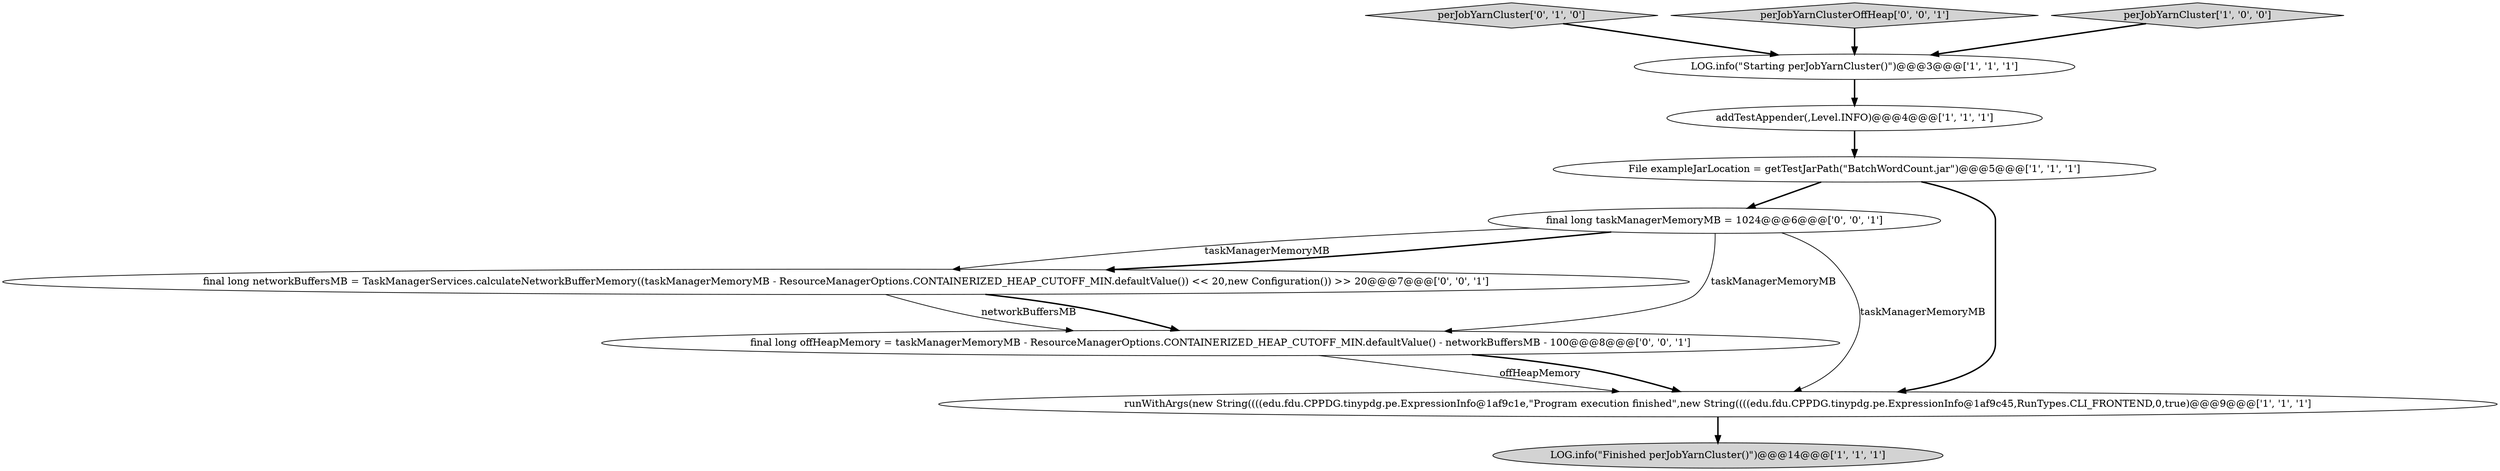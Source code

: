 digraph {
2 [style = filled, label = "addTestAppender(,Level.INFO)@@@4@@@['1', '1', '1']", fillcolor = white, shape = ellipse image = "AAA0AAABBB1BBB"];
6 [style = filled, label = "perJobYarnCluster['0', '1', '0']", fillcolor = lightgray, shape = diamond image = "AAA0AAABBB2BBB"];
8 [style = filled, label = "final long networkBuffersMB = TaskManagerServices.calculateNetworkBufferMemory((taskManagerMemoryMB - ResourceManagerOptions.CONTAINERIZED_HEAP_CUTOFF_MIN.defaultValue()) << 20,new Configuration()) >> 20@@@7@@@['0', '0', '1']", fillcolor = white, shape = ellipse image = "AAA0AAABBB3BBB"];
3 [style = filled, label = "LOG.info(\"Starting perJobYarnCluster()\")@@@3@@@['1', '1', '1']", fillcolor = white, shape = ellipse image = "AAA0AAABBB1BBB"];
7 [style = filled, label = "final long taskManagerMemoryMB = 1024@@@6@@@['0', '0', '1']", fillcolor = white, shape = ellipse image = "AAA0AAABBB3BBB"];
9 [style = filled, label = "final long offHeapMemory = taskManagerMemoryMB - ResourceManagerOptions.CONTAINERIZED_HEAP_CUTOFF_MIN.defaultValue() - networkBuffersMB - 100@@@8@@@['0', '0', '1']", fillcolor = white, shape = ellipse image = "AAA0AAABBB3BBB"];
1 [style = filled, label = "runWithArgs(new String((((edu.fdu.CPPDG.tinypdg.pe.ExpressionInfo@1af9c1e,\"Program execution finished\",new String((((edu.fdu.CPPDG.tinypdg.pe.ExpressionInfo@1af9c45,RunTypes.CLI_FRONTEND,0,true)@@@9@@@['1', '1', '1']", fillcolor = white, shape = ellipse image = "AAA0AAABBB1BBB"];
10 [style = filled, label = "perJobYarnClusterOffHeap['0', '0', '1']", fillcolor = lightgray, shape = diamond image = "AAA0AAABBB3BBB"];
0 [style = filled, label = "LOG.info(\"Finished perJobYarnCluster()\")@@@14@@@['1', '1', '1']", fillcolor = lightgray, shape = ellipse image = "AAA0AAABBB1BBB"];
5 [style = filled, label = "File exampleJarLocation = getTestJarPath(\"BatchWordCount.jar\")@@@5@@@['1', '1', '1']", fillcolor = white, shape = ellipse image = "AAA0AAABBB1BBB"];
4 [style = filled, label = "perJobYarnCluster['1', '0', '0']", fillcolor = lightgray, shape = diamond image = "AAA0AAABBB1BBB"];
6->3 [style = bold, label=""];
4->3 [style = bold, label=""];
5->1 [style = bold, label=""];
5->7 [style = bold, label=""];
10->3 [style = bold, label=""];
7->8 [style = solid, label="taskManagerMemoryMB"];
7->9 [style = solid, label="taskManagerMemoryMB"];
9->1 [style = solid, label="offHeapMemory"];
1->0 [style = bold, label=""];
8->9 [style = solid, label="networkBuffersMB"];
3->2 [style = bold, label=""];
9->1 [style = bold, label=""];
7->8 [style = bold, label=""];
7->1 [style = solid, label="taskManagerMemoryMB"];
2->5 [style = bold, label=""];
8->9 [style = bold, label=""];
}

